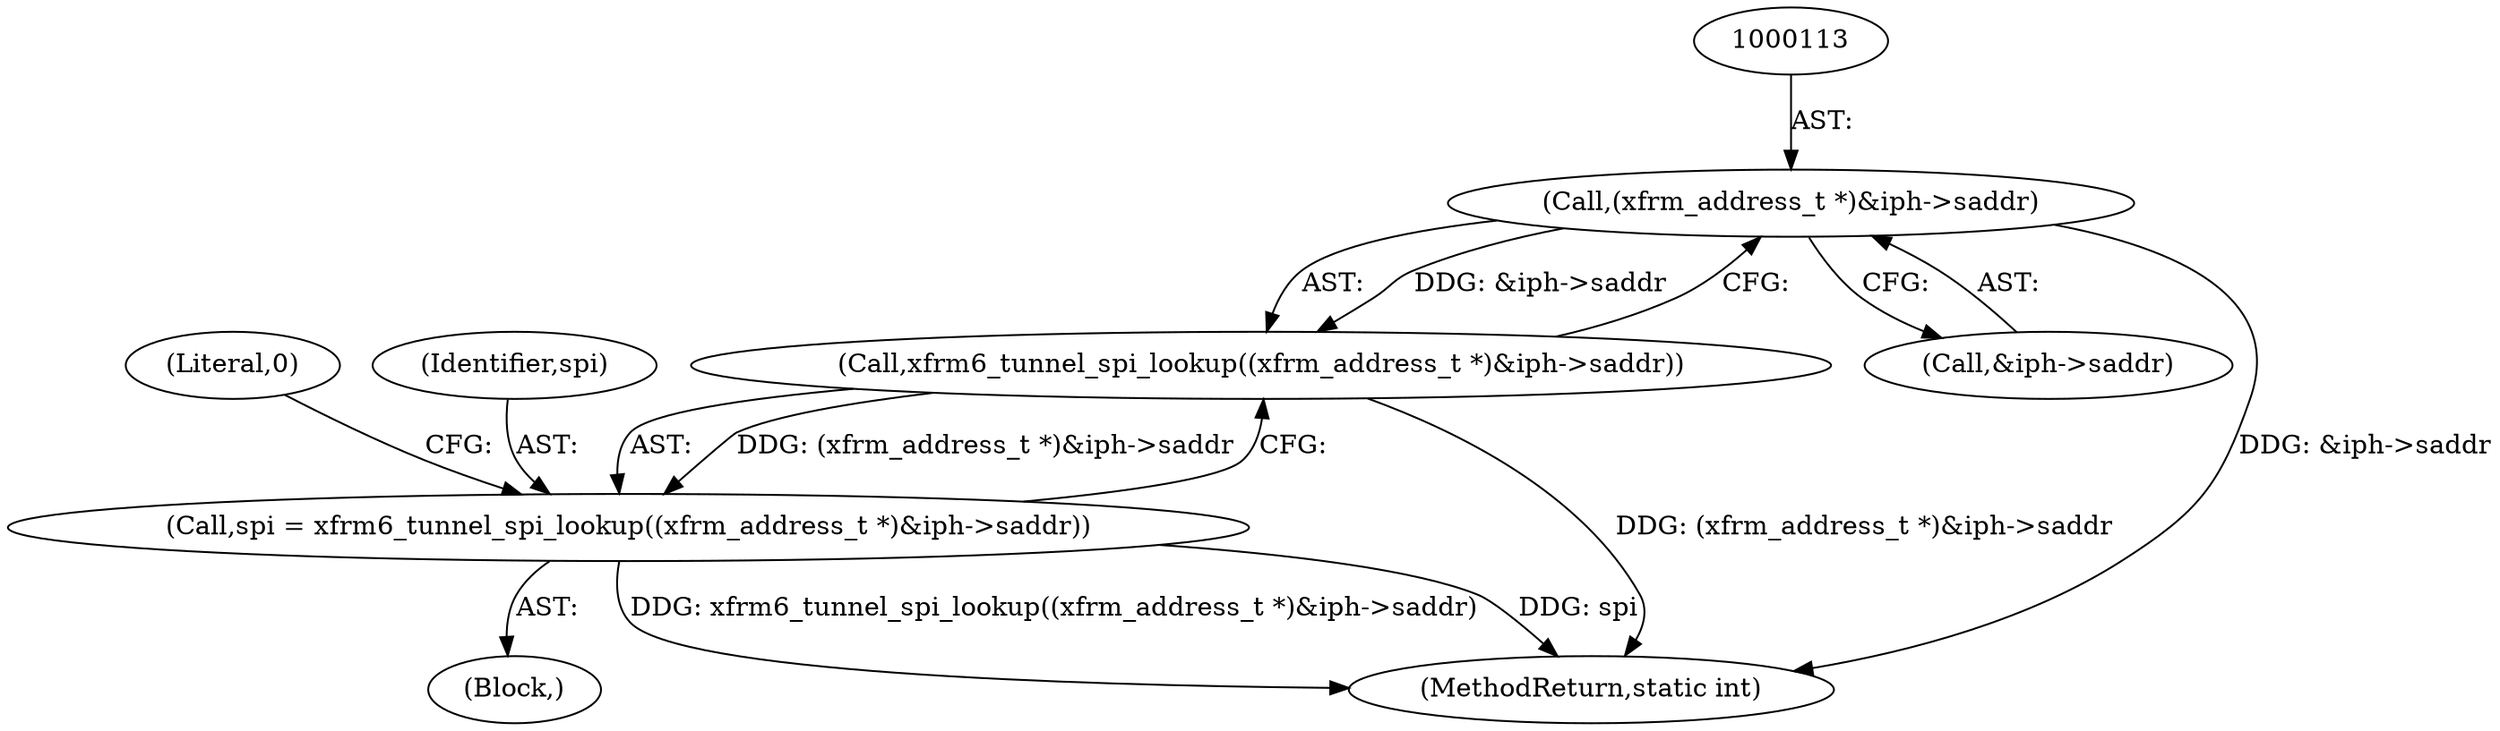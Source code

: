 digraph "0_linux_d0772b70faaf8e9f2013b6c4273d94d5eac8047a@pointer" {
"1000112" [label="(Call,(xfrm_address_t *)&iph->saddr)"];
"1000111" [label="(Call,xfrm6_tunnel_spi_lookup((xfrm_address_t *)&iph->saddr))"];
"1000109" [label="(Call,spi = xfrm6_tunnel_spi_lookup((xfrm_address_t *)&iph->saddr))"];
"1000114" [label="(Call,&iph->saddr)"];
"1000118" [label="(Literal,0)"];
"1000112" [label="(Call,(xfrm_address_t *)&iph->saddr)"];
"1000110" [label="(Identifier,spi)"];
"1000102" [label="(Block,)"];
"1000119" [label="(MethodReturn,static int)"];
"1000111" [label="(Call,xfrm6_tunnel_spi_lookup((xfrm_address_t *)&iph->saddr))"];
"1000109" [label="(Call,spi = xfrm6_tunnel_spi_lookup((xfrm_address_t *)&iph->saddr))"];
"1000112" -> "1000111"  [label="AST: "];
"1000112" -> "1000114"  [label="CFG: "];
"1000113" -> "1000112"  [label="AST: "];
"1000114" -> "1000112"  [label="AST: "];
"1000111" -> "1000112"  [label="CFG: "];
"1000112" -> "1000119"  [label="DDG: &iph->saddr"];
"1000112" -> "1000111"  [label="DDG: &iph->saddr"];
"1000111" -> "1000109"  [label="AST: "];
"1000109" -> "1000111"  [label="CFG: "];
"1000111" -> "1000119"  [label="DDG: (xfrm_address_t *)&iph->saddr"];
"1000111" -> "1000109"  [label="DDG: (xfrm_address_t *)&iph->saddr"];
"1000109" -> "1000102"  [label="AST: "];
"1000110" -> "1000109"  [label="AST: "];
"1000118" -> "1000109"  [label="CFG: "];
"1000109" -> "1000119"  [label="DDG: xfrm6_tunnel_spi_lookup((xfrm_address_t *)&iph->saddr)"];
"1000109" -> "1000119"  [label="DDG: spi"];
}
